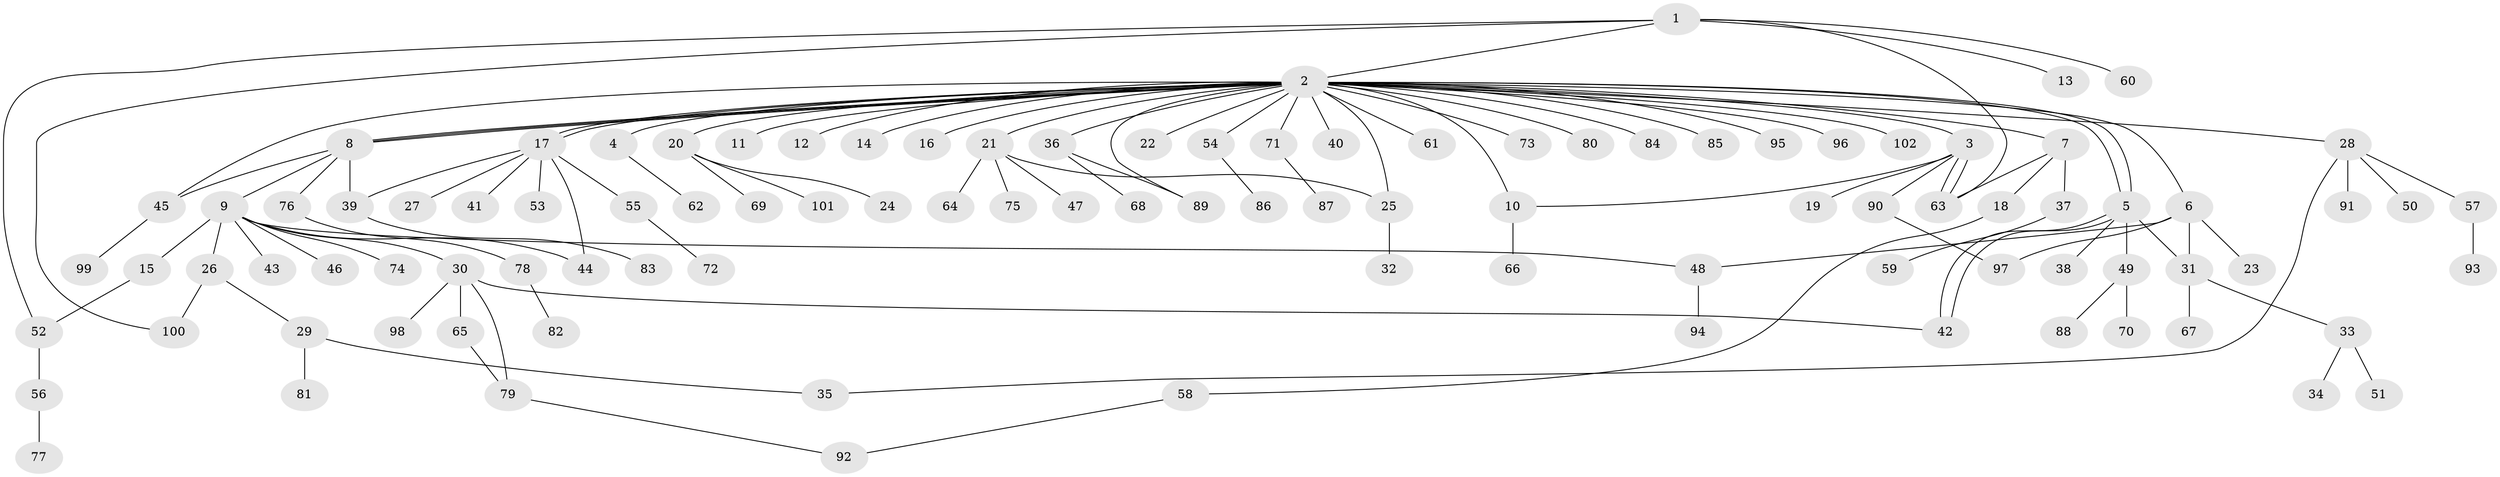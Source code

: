 // Generated by graph-tools (version 1.1) at 2025/11/02/27/25 16:11:09]
// undirected, 102 vertices, 124 edges
graph export_dot {
graph [start="1"]
  node [color=gray90,style=filled];
  1;
  2;
  3;
  4;
  5;
  6;
  7;
  8;
  9;
  10;
  11;
  12;
  13;
  14;
  15;
  16;
  17;
  18;
  19;
  20;
  21;
  22;
  23;
  24;
  25;
  26;
  27;
  28;
  29;
  30;
  31;
  32;
  33;
  34;
  35;
  36;
  37;
  38;
  39;
  40;
  41;
  42;
  43;
  44;
  45;
  46;
  47;
  48;
  49;
  50;
  51;
  52;
  53;
  54;
  55;
  56;
  57;
  58;
  59;
  60;
  61;
  62;
  63;
  64;
  65;
  66;
  67;
  68;
  69;
  70;
  71;
  72;
  73;
  74;
  75;
  76;
  77;
  78;
  79;
  80;
  81;
  82;
  83;
  84;
  85;
  86;
  87;
  88;
  89;
  90;
  91;
  92;
  93;
  94;
  95;
  96;
  97;
  98;
  99;
  100;
  101;
  102;
  1 -- 2;
  1 -- 13;
  1 -- 52;
  1 -- 60;
  1 -- 63;
  1 -- 100;
  2 -- 3;
  2 -- 4;
  2 -- 5;
  2 -- 5;
  2 -- 6;
  2 -- 7;
  2 -- 8;
  2 -- 8;
  2 -- 8;
  2 -- 10;
  2 -- 11;
  2 -- 12;
  2 -- 14;
  2 -- 16;
  2 -- 17;
  2 -- 17;
  2 -- 20;
  2 -- 21;
  2 -- 22;
  2 -- 25;
  2 -- 28;
  2 -- 36;
  2 -- 40;
  2 -- 45;
  2 -- 54;
  2 -- 61;
  2 -- 71;
  2 -- 73;
  2 -- 80;
  2 -- 84;
  2 -- 85;
  2 -- 89;
  2 -- 95;
  2 -- 96;
  2 -- 102;
  3 -- 10;
  3 -- 19;
  3 -- 63;
  3 -- 63;
  3 -- 90;
  4 -- 62;
  5 -- 31;
  5 -- 38;
  5 -- 42;
  5 -- 42;
  5 -- 49;
  6 -- 23;
  6 -- 31;
  6 -- 48;
  6 -- 97;
  7 -- 18;
  7 -- 37;
  7 -- 63;
  8 -- 9;
  8 -- 39;
  8 -- 45;
  8 -- 76;
  9 -- 15;
  9 -- 26;
  9 -- 30;
  9 -- 43;
  9 -- 44;
  9 -- 46;
  9 -- 48;
  9 -- 74;
  10 -- 66;
  15 -- 52;
  17 -- 27;
  17 -- 39;
  17 -- 41;
  17 -- 44;
  17 -- 53;
  17 -- 55;
  18 -- 58;
  20 -- 24;
  20 -- 69;
  20 -- 101;
  21 -- 25;
  21 -- 47;
  21 -- 64;
  21 -- 75;
  25 -- 32;
  26 -- 29;
  26 -- 100;
  28 -- 35;
  28 -- 50;
  28 -- 57;
  28 -- 91;
  29 -- 35;
  29 -- 81;
  30 -- 42;
  30 -- 65;
  30 -- 79;
  30 -- 98;
  31 -- 33;
  31 -- 67;
  33 -- 34;
  33 -- 51;
  36 -- 68;
  36 -- 89;
  37 -- 59;
  39 -- 83;
  45 -- 99;
  48 -- 94;
  49 -- 70;
  49 -- 88;
  52 -- 56;
  54 -- 86;
  55 -- 72;
  56 -- 77;
  57 -- 93;
  58 -- 92;
  65 -- 79;
  71 -- 87;
  76 -- 78;
  78 -- 82;
  79 -- 92;
  90 -- 97;
}
